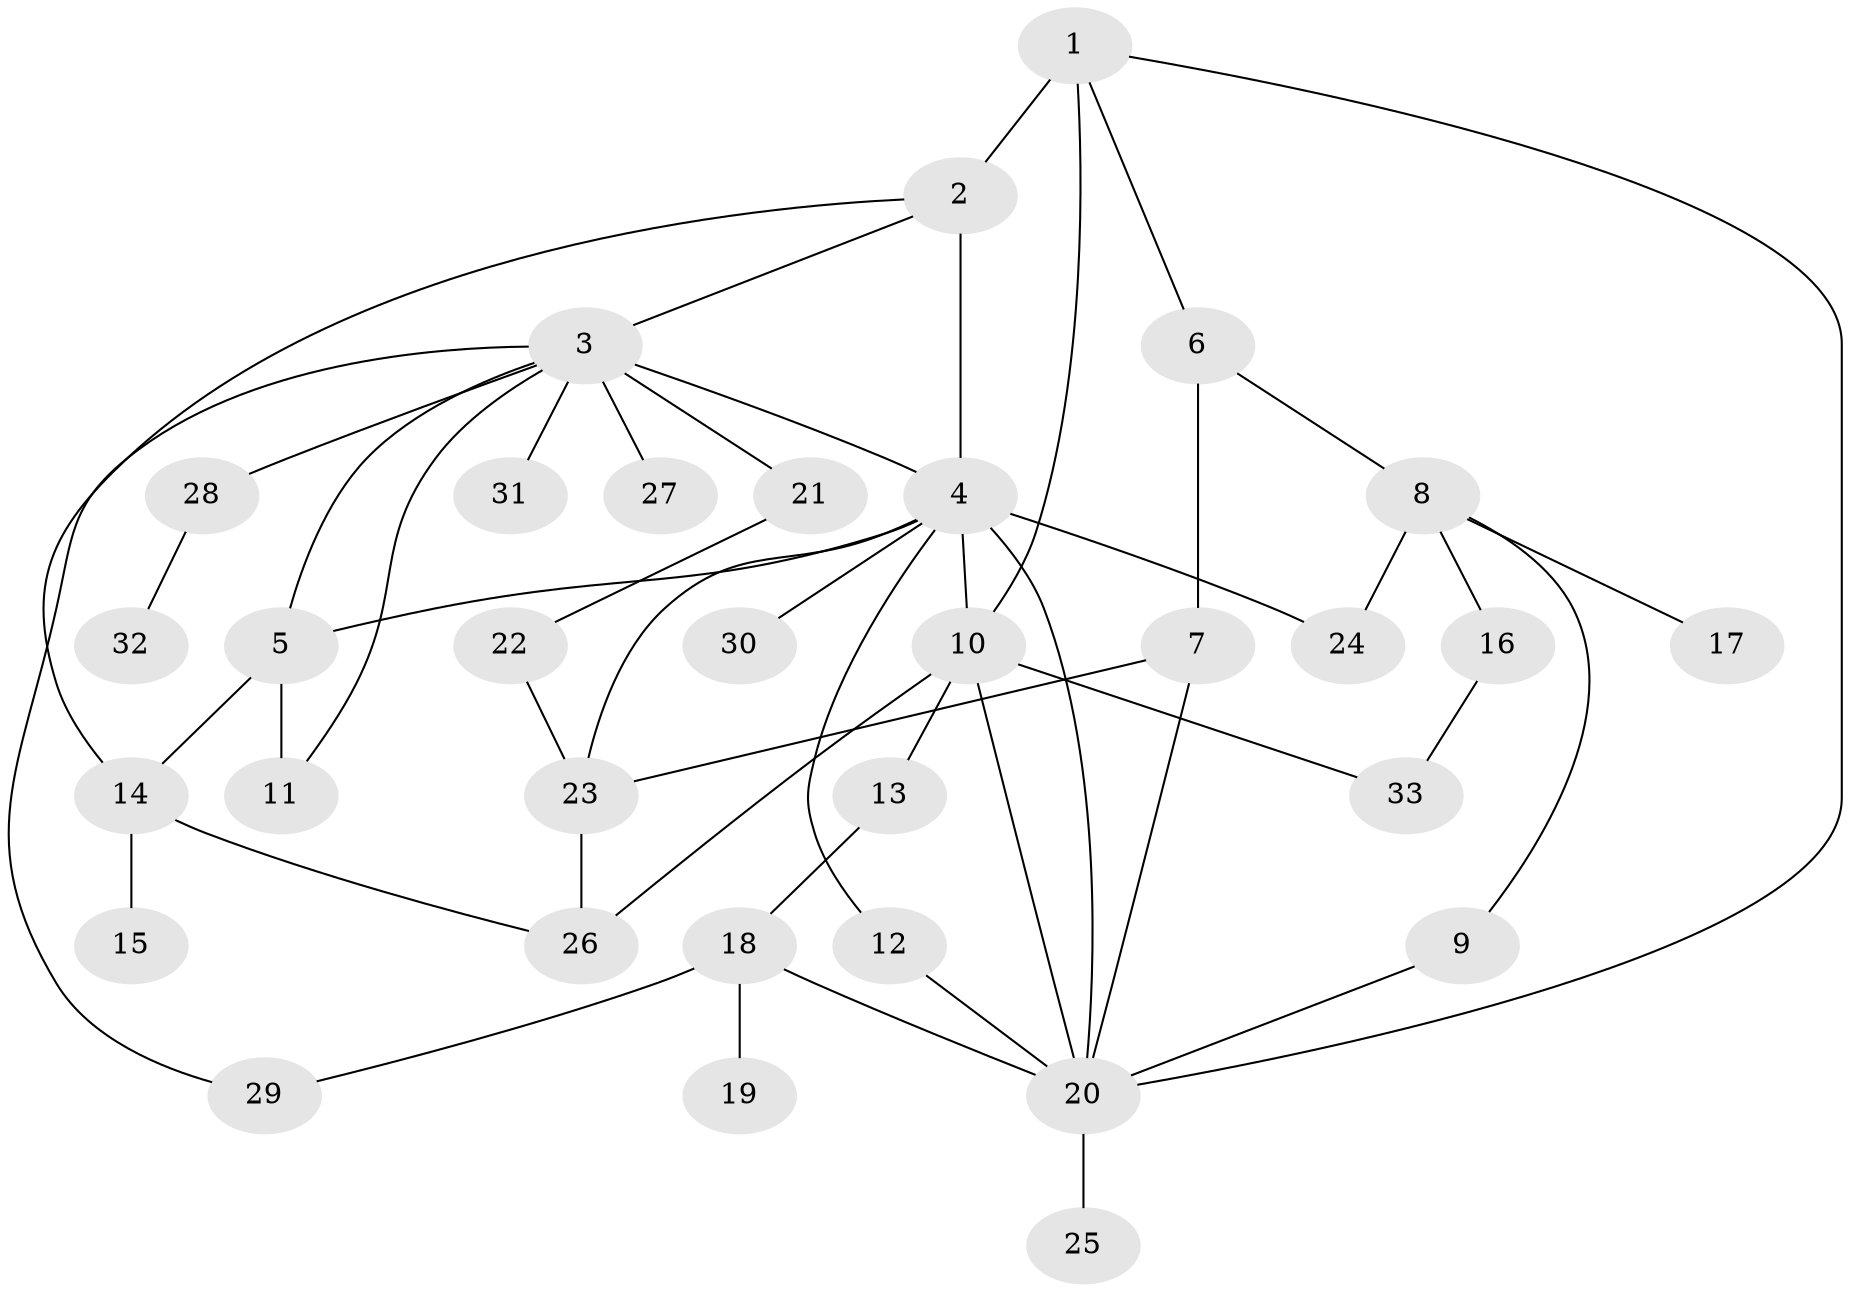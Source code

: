 // original degree distribution, {7: 0.03125, 5: 0.0625, 11: 0.03125, 9: 0.03125, 4: 0.015625, 3: 0.109375, 8: 0.015625, 2: 0.328125, 1: 0.359375, 6: 0.015625}
// Generated by graph-tools (version 1.1) at 2025/35/03/09/25 02:35:26]
// undirected, 33 vertices, 50 edges
graph export_dot {
graph [start="1"]
  node [color=gray90,style=filled];
  1;
  2;
  3;
  4;
  5;
  6;
  7;
  8;
  9;
  10;
  11;
  12;
  13;
  14;
  15;
  16;
  17;
  18;
  19;
  20;
  21;
  22;
  23;
  24;
  25;
  26;
  27;
  28;
  29;
  30;
  31;
  32;
  33;
  1 -- 2 [weight=2.0];
  1 -- 6 [weight=1.0];
  1 -- 10 [weight=1.0];
  1 -- 20 [weight=1.0];
  2 -- 3 [weight=1.0];
  2 -- 4 [weight=2.0];
  2 -- 14 [weight=1.0];
  3 -- 4 [weight=2.0];
  3 -- 5 [weight=1.0];
  3 -- 11 [weight=1.0];
  3 -- 21 [weight=1.0];
  3 -- 27 [weight=1.0];
  3 -- 28 [weight=1.0];
  3 -- 29 [weight=1.0];
  3 -- 31 [weight=1.0];
  4 -- 5 [weight=1.0];
  4 -- 10 [weight=2.0];
  4 -- 12 [weight=1.0];
  4 -- 20 [weight=2.0];
  4 -- 23 [weight=1.0];
  4 -- 24 [weight=1.0];
  4 -- 30 [weight=1.0];
  5 -- 11 [weight=3.0];
  5 -- 14 [weight=1.0];
  6 -- 7 [weight=1.0];
  6 -- 8 [weight=1.0];
  7 -- 20 [weight=1.0];
  7 -- 23 [weight=1.0];
  8 -- 9 [weight=1.0];
  8 -- 16 [weight=1.0];
  8 -- 17 [weight=1.0];
  8 -- 24 [weight=2.0];
  9 -- 20 [weight=1.0];
  10 -- 13 [weight=1.0];
  10 -- 20 [weight=1.0];
  10 -- 26 [weight=1.0];
  10 -- 33 [weight=1.0];
  12 -- 20 [weight=1.0];
  13 -- 18 [weight=1.0];
  14 -- 15 [weight=1.0];
  14 -- 26 [weight=1.0];
  16 -- 33 [weight=1.0];
  18 -- 19 [weight=1.0];
  18 -- 20 [weight=2.0];
  18 -- 29 [weight=1.0];
  20 -- 25 [weight=1.0];
  21 -- 22 [weight=1.0];
  22 -- 23 [weight=1.0];
  23 -- 26 [weight=1.0];
  28 -- 32 [weight=1.0];
}
